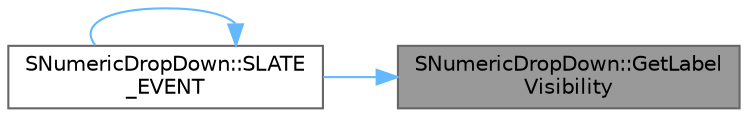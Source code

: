 digraph "SNumericDropDown::GetLabelVisibility"
{
 // INTERACTIVE_SVG=YES
 // LATEX_PDF_SIZE
  bgcolor="transparent";
  edge [fontname=Helvetica,fontsize=10,labelfontname=Helvetica,labelfontsize=10];
  node [fontname=Helvetica,fontsize=10,shape=box,height=0.2,width=0.4];
  rankdir="RL";
  Node1 [id="Node000001",label="SNumericDropDown::GetLabel\lVisibility",height=0.2,width=0.4,color="gray40", fillcolor="grey60", style="filled", fontcolor="black",tooltip=" "];
  Node1 -> Node2 [id="edge1_Node000001_Node000002",dir="back",color="steelblue1",style="solid",tooltip=" "];
  Node2 [id="Node000002",label="SNumericDropDown::SLATE\l_EVENT",height=0.2,width=0.4,color="grey40", fillcolor="white", style="filled",URL="$d0/d12/classSNumericDropDown.html#abefa20abaf090174b1a7956798a4bea4",tooltip="The callback for when the value changes."];
  Node2 -> Node2 [id="edge2_Node000002_Node000002",dir="back",color="steelblue1",style="solid",tooltip=" "];
}
